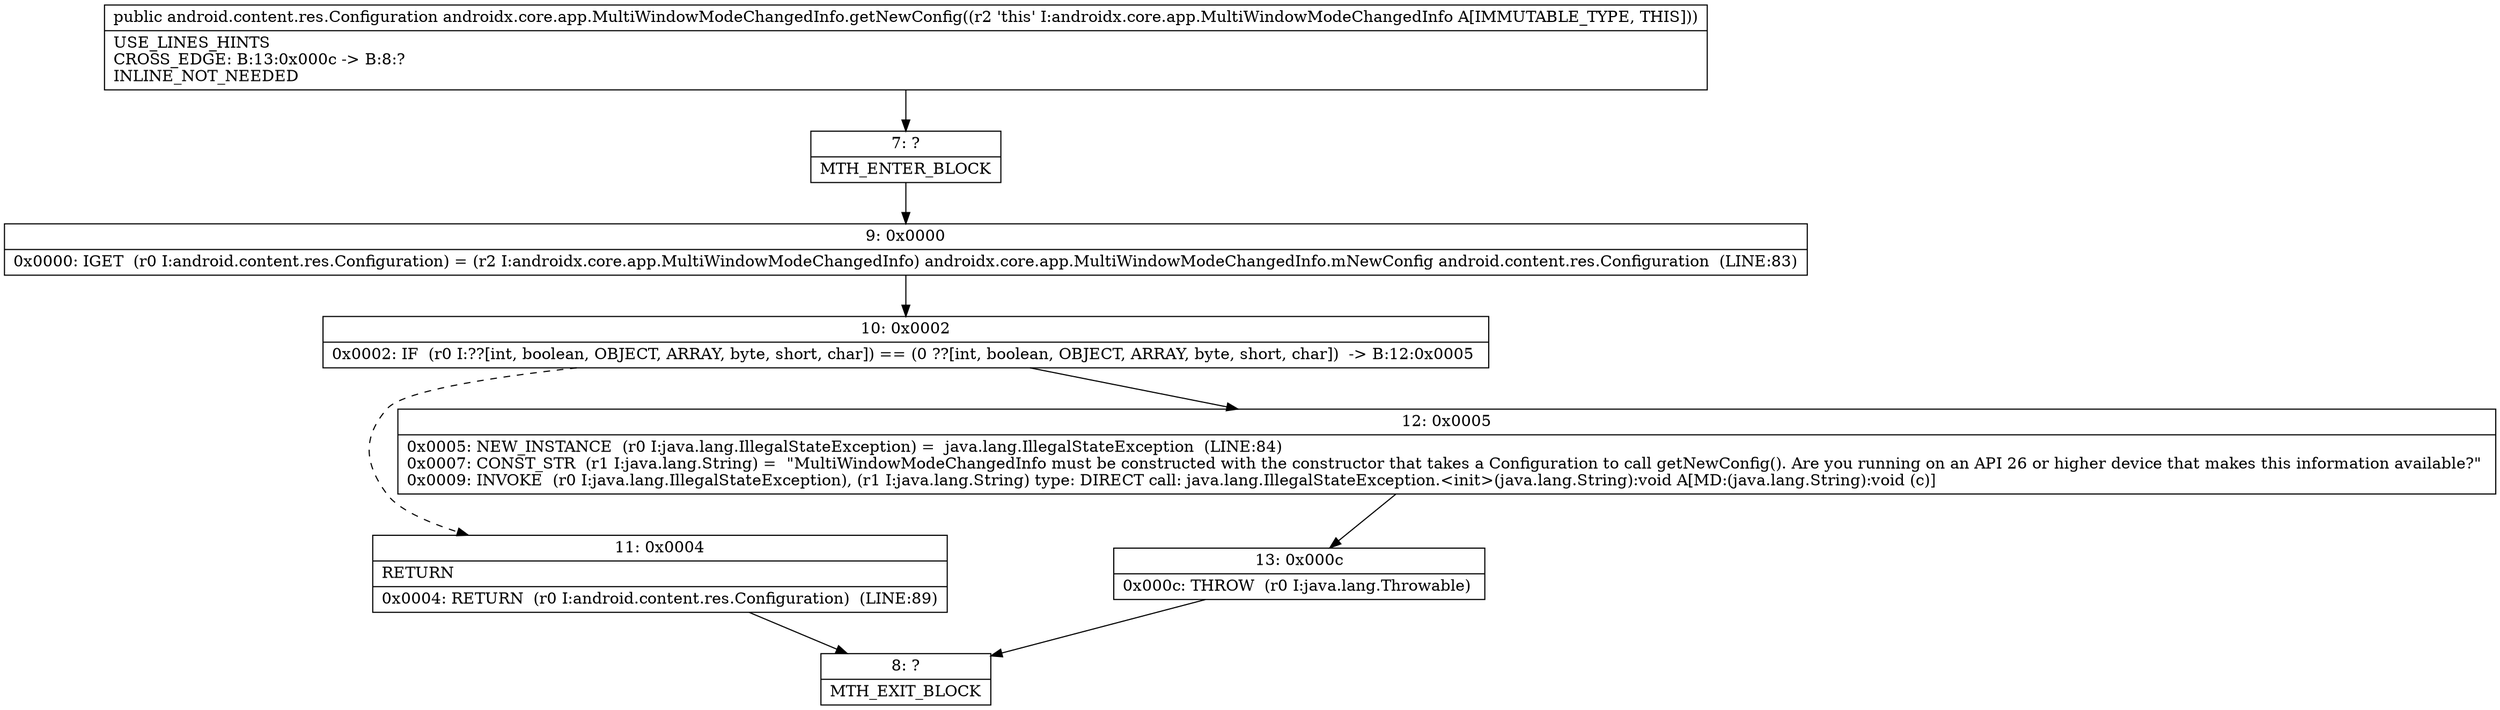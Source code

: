 digraph "CFG forandroidx.core.app.MultiWindowModeChangedInfo.getNewConfig()Landroid\/content\/res\/Configuration;" {
Node_7 [shape=record,label="{7\:\ ?|MTH_ENTER_BLOCK\l}"];
Node_9 [shape=record,label="{9\:\ 0x0000|0x0000: IGET  (r0 I:android.content.res.Configuration) = (r2 I:androidx.core.app.MultiWindowModeChangedInfo) androidx.core.app.MultiWindowModeChangedInfo.mNewConfig android.content.res.Configuration  (LINE:83)\l}"];
Node_10 [shape=record,label="{10\:\ 0x0002|0x0002: IF  (r0 I:??[int, boolean, OBJECT, ARRAY, byte, short, char]) == (0 ??[int, boolean, OBJECT, ARRAY, byte, short, char])  \-\> B:12:0x0005 \l}"];
Node_11 [shape=record,label="{11\:\ 0x0004|RETURN\l|0x0004: RETURN  (r0 I:android.content.res.Configuration)  (LINE:89)\l}"];
Node_8 [shape=record,label="{8\:\ ?|MTH_EXIT_BLOCK\l}"];
Node_12 [shape=record,label="{12\:\ 0x0005|0x0005: NEW_INSTANCE  (r0 I:java.lang.IllegalStateException) =  java.lang.IllegalStateException  (LINE:84)\l0x0007: CONST_STR  (r1 I:java.lang.String) =  \"MultiWindowModeChangedInfo must be constructed with the constructor that takes a Configuration to call getNewConfig(). Are you running on an API 26 or higher device that makes this information available?\" \l0x0009: INVOKE  (r0 I:java.lang.IllegalStateException), (r1 I:java.lang.String) type: DIRECT call: java.lang.IllegalStateException.\<init\>(java.lang.String):void A[MD:(java.lang.String):void (c)]\l}"];
Node_13 [shape=record,label="{13\:\ 0x000c|0x000c: THROW  (r0 I:java.lang.Throwable) \l}"];
MethodNode[shape=record,label="{public android.content.res.Configuration androidx.core.app.MultiWindowModeChangedInfo.getNewConfig((r2 'this' I:androidx.core.app.MultiWindowModeChangedInfo A[IMMUTABLE_TYPE, THIS]))  | USE_LINES_HINTS\lCROSS_EDGE: B:13:0x000c \-\> B:8:?\lINLINE_NOT_NEEDED\l}"];
MethodNode -> Node_7;Node_7 -> Node_9;
Node_9 -> Node_10;
Node_10 -> Node_11[style=dashed];
Node_10 -> Node_12;
Node_11 -> Node_8;
Node_12 -> Node_13;
Node_13 -> Node_8;
}

